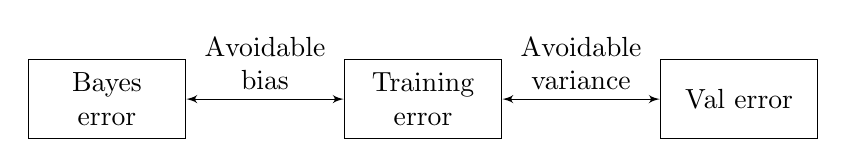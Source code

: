 \begin{tikzpicture}[>=latex']
        \tikzset{block/.style= {draw, rectangle, align=center,minimum width=2cm,minimum height=1cm},
        % rblock/.style={draw, shape=rectangle,rounded corners=1.5em,align=center,minimum width=2cm,minimum height=1cm}
        }
        \node [block]  (human) {Bayes \\ error};
        \node [block, right = 2cm of human] (training) {Training\\ error};
        \node [block, right = 2cm of training] (val) {Val error};


%% paths
        \path[draw,<->] (human) edge node[above,text width=2cm, align=center] {Avoidable bias} (training) 
                    (training) edge node[above,text width=2cm, align=center] {Avoidable variance} (val) 
                    ;
\end{tikzpicture}
